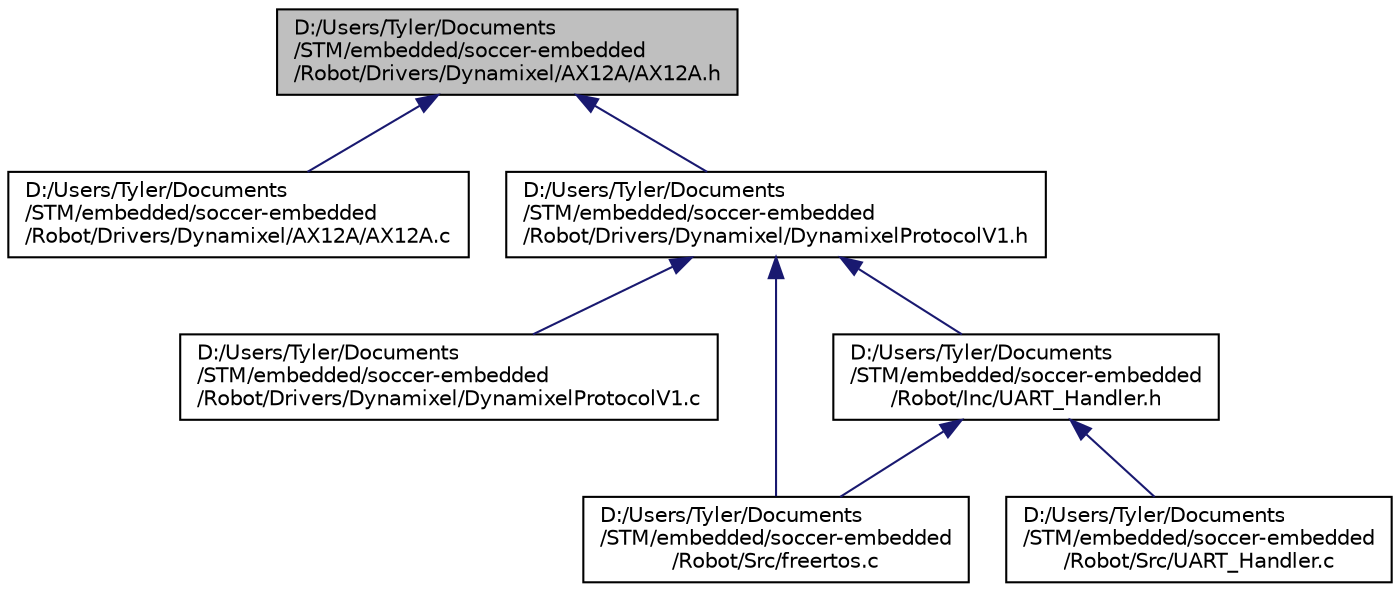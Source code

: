 digraph "D:/Users/Tyler/Documents/STM/embedded/soccer-embedded/Robot/Drivers/Dynamixel/AX12A/AX12A.h"
{
  edge [fontname="Helvetica",fontsize="10",labelfontname="Helvetica",labelfontsize="10"];
  node [fontname="Helvetica",fontsize="10",shape=record];
  Node7 [label="D:/Users/Tyler/Documents\l/STM/embedded/soccer-embedded\l/Robot/Drivers/Dynamixel/AX12A/AX12A.h",height=0.2,width=0.4,color="black", fillcolor="grey75", style="filled", fontcolor="black"];
  Node7 -> Node8 [dir="back",color="midnightblue",fontsize="10",style="solid",fontname="Helvetica"];
  Node8 [label="D:/Users/Tyler/Documents\l/STM/embedded/soccer-embedded\l/Robot/Drivers/Dynamixel/AX12A/AX12A.c",height=0.2,width=0.4,color="black", fillcolor="white", style="filled",URL="$_a_x12_a_8c.html",tooltip="This file implements AX12A-specific functions. "];
  Node7 -> Node9 [dir="back",color="midnightblue",fontsize="10",style="solid",fontname="Helvetica"];
  Node9 [label="D:/Users/Tyler/Documents\l/STM/embedded/soccer-embedded\l/Robot/Drivers/Dynamixel/DynamixelProtocolV1.h",height=0.2,width=0.4,color="black", fillcolor="white", style="filled",URL="$_dynamixel_protocol_v1_8h.html",tooltip="Common header code for the AX12A library and MX28 library. It is generic in that any Dynamixel actuat..."];
  Node9 -> Node10 [dir="back",color="midnightblue",fontsize="10",style="solid",fontname="Helvetica"];
  Node10 [label="D:/Users/Tyler/Documents\l/STM/embedded/soccer-embedded\l/Robot/Drivers/Dynamixel/DynamixelProtocolV1.c",height=0.2,width=0.4,color="black", fillcolor="white", style="filled",URL="$_dynamixel_protocol_v1_8c.html",tooltip="Top-level module for Dynamixel library (protocol V1.0). Contains common functional code for the AX12A..."];
  Node9 -> Node11 [dir="back",color="midnightblue",fontsize="10",style="solid",fontname="Helvetica"];
  Node11 [label="D:/Users/Tyler/Documents\l/STM/embedded/soccer-embedded\l/Robot/Inc/UART_Handler.h",height=0.2,width=0.4,color="black", fillcolor="white", style="filled",URL="$_u_a_r_t___handler_8h_source.html"];
  Node11 -> Node12 [dir="back",color="midnightblue",fontsize="10",style="solid",fontname="Helvetica"];
  Node12 [label="D:/Users/Tyler/Documents\l/STM/embedded/soccer-embedded\l/Robot/Src/freertos.c",height=0.2,width=0.4,color="black", fillcolor="white", style="filled",URL="$freertos_8c.html",tooltip="Code for freertos application. "];
  Node11 -> Node13 [dir="back",color="midnightblue",fontsize="10",style="solid",fontname="Helvetica"];
  Node13 [label="D:/Users/Tyler/Documents\l/STM/embedded/soccer-embedded\l/Robot/Src/UART_Handler.c",height=0.2,width=0.4,color="black", fillcolor="white", style="filled",URL="$_u_a_r_t___handler_8c.html",tooltip="This file implements a generic event processor for UART events, which occur commands for the motors n..."];
  Node9 -> Node12 [dir="back",color="midnightblue",fontsize="10",style="solid",fontname="Helvetica"];
}
